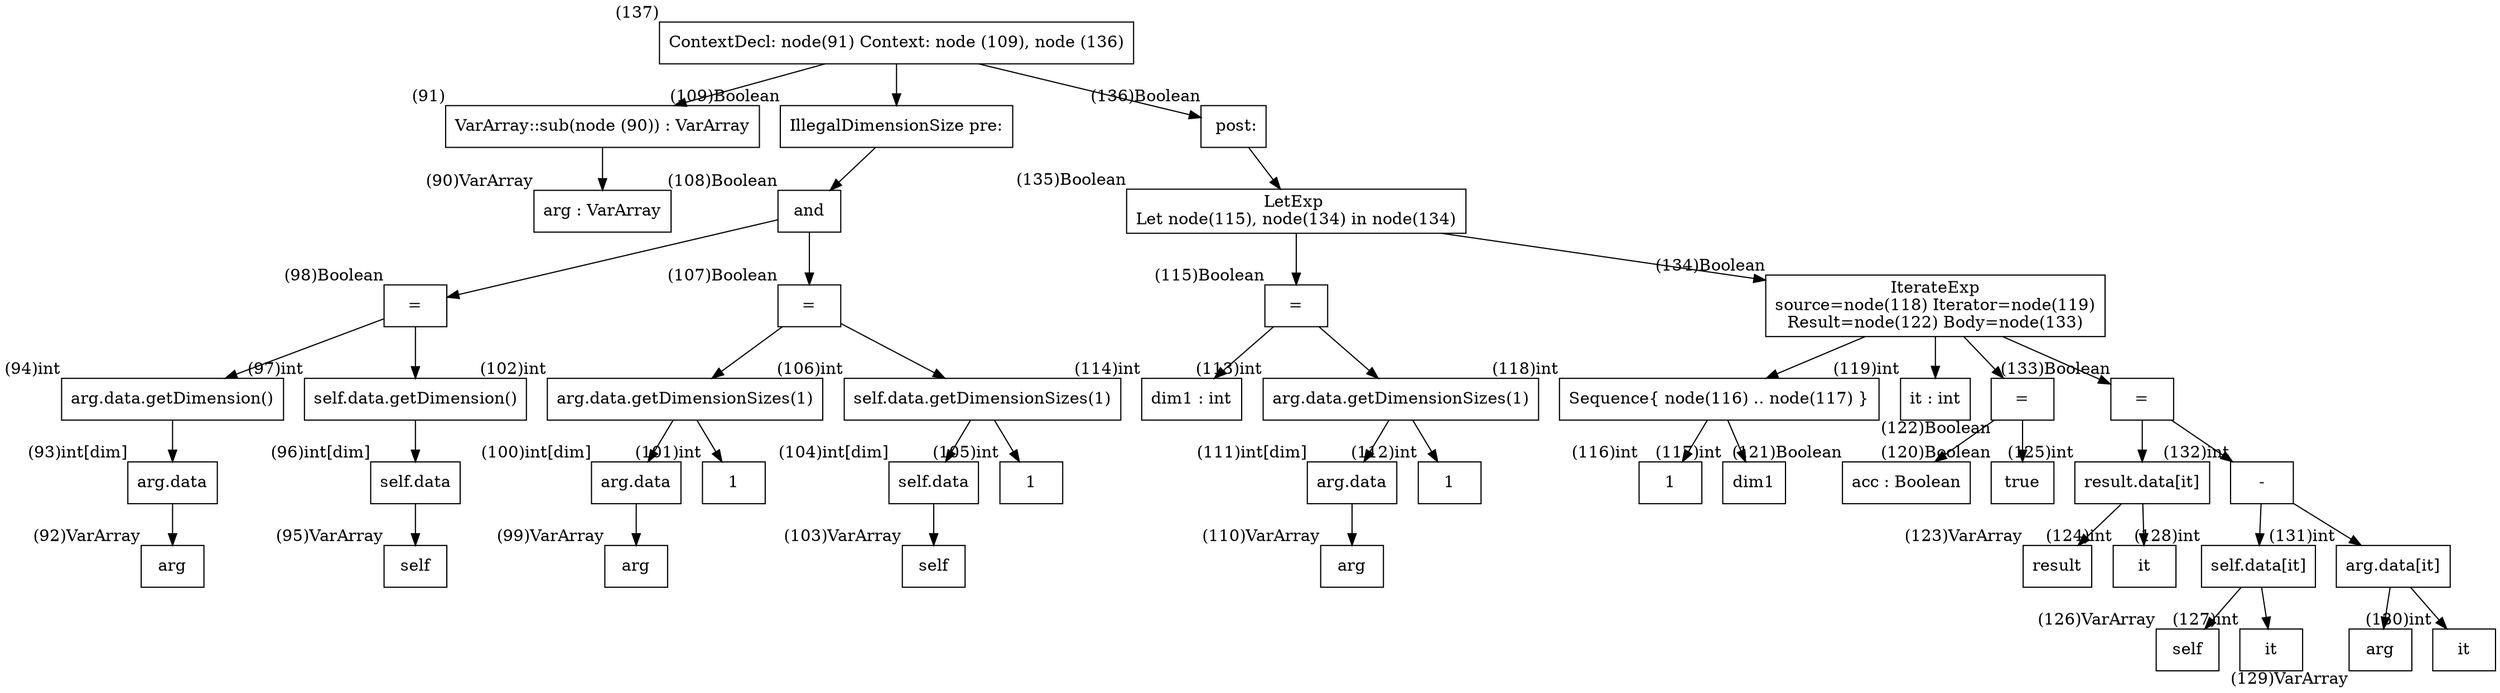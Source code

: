 digraph AST {
  node [shape=box];
  n137 [label="ContextDecl: node(91) Context: node (109), node (136)", xlabel="(137)"];
  n137 -> n91;
  n137 -> n109;
  n137 -> n136;
  n91 [label="VarArray::sub(node (90)) : VarArray", xlabel="(91)"];
  n91 -> n90;
  n109 [label="IllegalDimensionSize pre:", xlabel="(109)Boolean"];
  n109 -> n108;
  n136 [label=" post:", xlabel="(136)Boolean"];
  n136 -> n135;
  n90 [label="arg : VarArray", xlabel="(90)VarArray"];
  n108 [label="and", xlabel="(108)Boolean"];
  n108 -> n98;
  n108 -> n107;
  n135 [label="LetExp 
Let node(115), node(134) in node(134)", xlabel="(135)Boolean"];
  n135 -> n115;
  n135 -> n134;
  n98 [label="=", xlabel="(98)Boolean"];
  n98 -> n94;
  n98 -> n97;
  n107 [label="=", xlabel="(107)Boolean"];
  n107 -> n102;
  n107 -> n106;
  n115 [label="=", xlabel="(115)Boolean"];
  n115 -> n114;
  n115 -> n113;
  n134 [label="IterateExp
source=node(118) Iterator=node(119)
Result=node(122) Body=node(133)", xlabel="(134)Boolean"];
  n134 -> n118;
  n134 -> n119;
  n134 -> n122;
  n134 -> n133;
  n94 [label="arg.data.getDimension()", xlabel="(94)int"];
  n94 -> n93;
  n97 [label="self.data.getDimension()", xlabel="(97)int"];
  n97 -> n96;
  n102 [label="arg.data.getDimensionSizes(1)", xlabel="(102)int"];
  n102 -> n100;
  n102 -> n101;
  n106 [label="self.data.getDimensionSizes(1)", xlabel="(106)int"];
  n106 -> n104;
  n106 -> n105;
  n114 [label="dim1 : int", xlabel="(114)int"];
  n113 [label="arg.data.getDimensionSizes(1)", xlabel="(113)int"];
  n113 -> n111;
  n113 -> n112;
  n118 [label="Sequence{ node(116) .. node(117) }", xlabel="(118)int"];
  n118 -> n116;
  n118 -> n117;
  n119 [label="it : int", xlabel="(119)int"];
  n122 [label="=", xlabel="(122)Boolean"];
  n122 -> n121;
  n122 -> n120;
  n133 [label="=", xlabel="(133)Boolean"];
  n133 -> n125;
  n133 -> n132;
  n93 [label="arg.data", xlabel="(93)int[dim]"];
  n93 -> n92;
  n96 [label="self.data", xlabel="(96)int[dim]"];
  n96 -> n95;
  n100 [label="arg.data", xlabel="(100)int[dim]"];
  n100 -> n99;
  n101 [label="1", xlabel="(101)int"];
  n104 [label="self.data", xlabel="(104)int[dim]"];
  n104 -> n103;
  n105 [label="1", xlabel="(105)int"];
  n111 [label="arg.data", xlabel="(111)int[dim]"];
  n111 -> n110;
  n112 [label="1", xlabel="(112)int"];
  n116 [label="1", xlabel="(116)int"];
  n117 [label="dim1", xlabel="(117)int"];
  n121 [label="acc : Boolean", xlabel="(121)Boolean"];
  n120 [label="true", xlabel="(120)Boolean"];
  n125 [label="result.data[it]", xlabel="(125)int"];
  n125 -> n123;
  n125 -> n124;
  n132 [label="-", xlabel="(132)int"];
  n132 -> n128;
  n132 -> n131;
  n92 [label="arg", xlabel="(92)VarArray"];
  n95 [label="self", xlabel="(95)VarArray"];
  n99 [label="arg", xlabel="(99)VarArray"];
  n103 [label="self", xlabel="(103)VarArray"];
  n110 [label="arg", xlabel="(110)VarArray"];
  n123 [label="result", xlabel="(123)VarArray"];
  n124 [label="it", xlabel="(124)int"];
  n128 [label="self.data[it]", xlabel="(128)int"];
  n128 -> n126;
  n128 -> n127;
  n131 [label="arg.data[it]", xlabel="(131)int"];
  n131 -> n129;
  n131 -> n130;
  n126 [label="self", xlabel="(126)VarArray"];
  n127 [label="it", xlabel="(127)int"];
  n129 [label="arg", xlabel="(129)VarArray"];
  n130 [label="it", xlabel="(130)int"];
}
